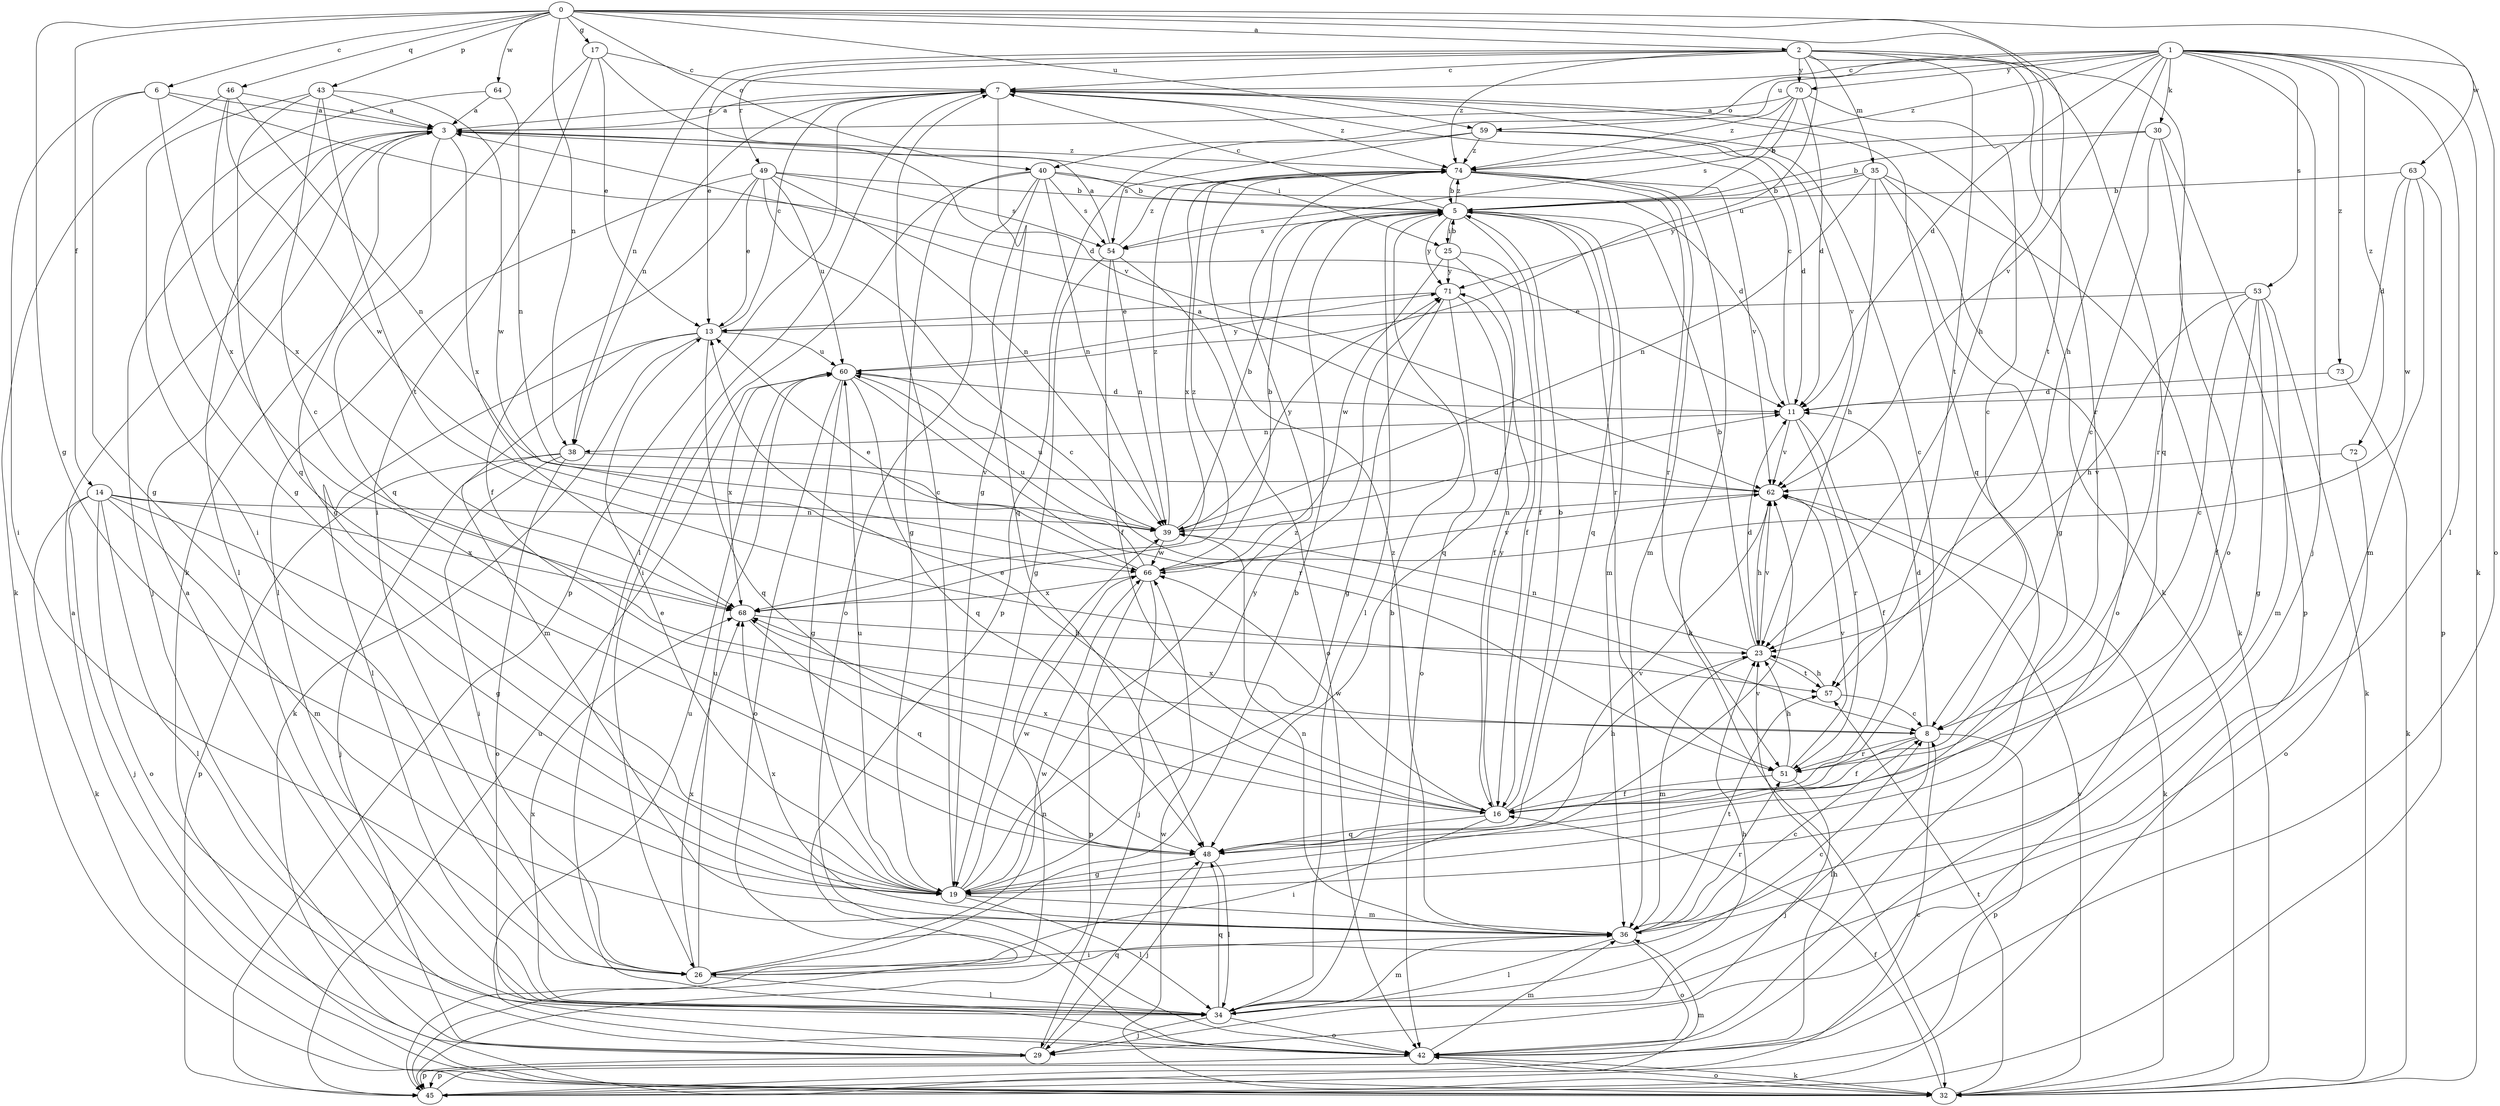 strict digraph  {
0;
1;
2;
3;
5;
6;
7;
8;
11;
13;
14;
16;
17;
19;
23;
25;
26;
29;
30;
32;
34;
35;
36;
38;
39;
40;
42;
43;
45;
46;
48;
49;
51;
53;
54;
57;
59;
60;
62;
63;
64;
66;
68;
70;
71;
72;
73;
74;
0 -> 2  [label=a];
0 -> 6  [label=c];
0 -> 14  [label=f];
0 -> 17  [label=g];
0 -> 19  [label=g];
0 -> 23  [label=h];
0 -> 38  [label=n];
0 -> 40  [label=o];
0 -> 43  [label=p];
0 -> 46  [label=q];
0 -> 57  [label=t];
0 -> 59  [label=u];
0 -> 63  [label=w];
0 -> 64  [label=w];
1 -> 7  [label=c];
1 -> 11  [label=d];
1 -> 23  [label=h];
1 -> 29  [label=j];
1 -> 30  [label=k];
1 -> 32  [label=k];
1 -> 34  [label=l];
1 -> 40  [label=o];
1 -> 42  [label=o];
1 -> 53  [label=s];
1 -> 59  [label=u];
1 -> 62  [label=v];
1 -> 70  [label=y];
1 -> 72  [label=z];
1 -> 73  [label=z];
1 -> 74  [label=z];
2 -> 7  [label=c];
2 -> 13  [label=e];
2 -> 35  [label=m];
2 -> 38  [label=n];
2 -> 42  [label=o];
2 -> 48  [label=q];
2 -> 49  [label=r];
2 -> 51  [label=r];
2 -> 57  [label=t];
2 -> 60  [label=u];
2 -> 70  [label=y];
2 -> 74  [label=z];
3 -> 7  [label=c];
3 -> 19  [label=g];
3 -> 25  [label=i];
3 -> 29  [label=j];
3 -> 34  [label=l];
3 -> 48  [label=q];
3 -> 68  [label=x];
3 -> 74  [label=z];
5 -> 7  [label=c];
5 -> 16  [label=f];
5 -> 25  [label=i];
5 -> 34  [label=l];
5 -> 36  [label=m];
5 -> 48  [label=q];
5 -> 51  [label=r];
5 -> 54  [label=s];
5 -> 71  [label=y];
5 -> 74  [label=z];
6 -> 3  [label=a];
6 -> 11  [label=d];
6 -> 19  [label=g];
6 -> 26  [label=i];
6 -> 68  [label=x];
7 -> 3  [label=a];
7 -> 19  [label=g];
7 -> 32  [label=k];
7 -> 34  [label=l];
7 -> 38  [label=n];
7 -> 45  [label=p];
7 -> 48  [label=q];
7 -> 74  [label=z];
8 -> 11  [label=d];
8 -> 16  [label=f];
8 -> 34  [label=l];
8 -> 45  [label=p];
8 -> 51  [label=r];
8 -> 68  [label=x];
11 -> 7  [label=c];
11 -> 16  [label=f];
11 -> 38  [label=n];
11 -> 51  [label=r];
11 -> 62  [label=v];
13 -> 7  [label=c];
13 -> 32  [label=k];
13 -> 34  [label=l];
13 -> 36  [label=m];
13 -> 48  [label=q];
13 -> 60  [label=u];
14 -> 19  [label=g];
14 -> 29  [label=j];
14 -> 32  [label=k];
14 -> 34  [label=l];
14 -> 36  [label=m];
14 -> 39  [label=n];
14 -> 42  [label=o];
14 -> 68  [label=x];
16 -> 5  [label=b];
16 -> 7  [label=c];
16 -> 13  [label=e];
16 -> 23  [label=h];
16 -> 26  [label=i];
16 -> 48  [label=q];
16 -> 66  [label=w];
16 -> 68  [label=x];
16 -> 71  [label=y];
17 -> 7  [label=c];
17 -> 13  [label=e];
17 -> 26  [label=i];
17 -> 32  [label=k];
17 -> 62  [label=v];
19 -> 7  [label=c];
19 -> 13  [label=e];
19 -> 34  [label=l];
19 -> 36  [label=m];
19 -> 60  [label=u];
19 -> 62  [label=v];
19 -> 66  [label=w];
19 -> 71  [label=y];
19 -> 74  [label=z];
23 -> 5  [label=b];
23 -> 11  [label=d];
23 -> 36  [label=m];
23 -> 39  [label=n];
23 -> 57  [label=t];
23 -> 62  [label=v];
25 -> 5  [label=b];
25 -> 16  [label=f];
25 -> 48  [label=q];
25 -> 66  [label=w];
25 -> 71  [label=y];
26 -> 5  [label=b];
26 -> 8  [label=c];
26 -> 34  [label=l];
26 -> 60  [label=u];
26 -> 66  [label=w];
26 -> 68  [label=x];
29 -> 45  [label=p];
29 -> 48  [label=q];
29 -> 60  [label=u];
30 -> 5  [label=b];
30 -> 8  [label=c];
30 -> 45  [label=p];
30 -> 51  [label=r];
30 -> 74  [label=z];
32 -> 3  [label=a];
32 -> 16  [label=f];
32 -> 42  [label=o];
32 -> 57  [label=t];
32 -> 62  [label=v];
32 -> 66  [label=w];
34 -> 5  [label=b];
34 -> 23  [label=h];
34 -> 29  [label=j];
34 -> 36  [label=m];
34 -> 42  [label=o];
34 -> 48  [label=q];
34 -> 68  [label=x];
35 -> 5  [label=b];
35 -> 19  [label=g];
35 -> 23  [label=h];
35 -> 32  [label=k];
35 -> 39  [label=n];
35 -> 42  [label=o];
35 -> 71  [label=y];
36 -> 8  [label=c];
36 -> 26  [label=i];
36 -> 34  [label=l];
36 -> 39  [label=n];
36 -> 42  [label=o];
36 -> 51  [label=r];
36 -> 57  [label=t];
36 -> 68  [label=x];
36 -> 74  [label=z];
38 -> 26  [label=i];
38 -> 29  [label=j];
38 -> 42  [label=o];
38 -> 45  [label=p];
38 -> 62  [label=v];
39 -> 5  [label=b];
39 -> 11  [label=d];
39 -> 60  [label=u];
39 -> 66  [label=w];
39 -> 71  [label=y];
39 -> 74  [label=z];
40 -> 5  [label=b];
40 -> 11  [label=d];
40 -> 19  [label=g];
40 -> 26  [label=i];
40 -> 39  [label=n];
40 -> 42  [label=o];
40 -> 48  [label=q];
40 -> 54  [label=s];
42 -> 3  [label=a];
42 -> 32  [label=k];
42 -> 36  [label=m];
42 -> 45  [label=p];
43 -> 3  [label=a];
43 -> 8  [label=c];
43 -> 26  [label=i];
43 -> 48  [label=q];
43 -> 57  [label=t];
43 -> 66  [label=w];
45 -> 8  [label=c];
45 -> 23  [label=h];
45 -> 36  [label=m];
45 -> 39  [label=n];
45 -> 60  [label=u];
46 -> 3  [label=a];
46 -> 32  [label=k];
46 -> 39  [label=n];
46 -> 66  [label=w];
46 -> 68  [label=x];
48 -> 19  [label=g];
48 -> 29  [label=j];
48 -> 34  [label=l];
48 -> 62  [label=v];
49 -> 5  [label=b];
49 -> 8  [label=c];
49 -> 13  [label=e];
49 -> 16  [label=f];
49 -> 34  [label=l];
49 -> 39  [label=n];
49 -> 54  [label=s];
49 -> 60  [label=u];
51 -> 16  [label=f];
51 -> 23  [label=h];
51 -> 29  [label=j];
51 -> 62  [label=v];
53 -> 8  [label=c];
53 -> 13  [label=e];
53 -> 16  [label=f];
53 -> 19  [label=g];
53 -> 23  [label=h];
53 -> 32  [label=k];
53 -> 36  [label=m];
54 -> 3  [label=a];
54 -> 16  [label=f];
54 -> 19  [label=g];
54 -> 39  [label=n];
54 -> 42  [label=o];
54 -> 74  [label=z];
57 -> 8  [label=c];
57 -> 23  [label=h];
59 -> 11  [label=d];
59 -> 45  [label=p];
59 -> 54  [label=s];
59 -> 62  [label=v];
59 -> 74  [label=z];
60 -> 11  [label=d];
60 -> 19  [label=g];
60 -> 42  [label=o];
60 -> 48  [label=q];
60 -> 51  [label=r];
60 -> 68  [label=x];
60 -> 71  [label=y];
62 -> 3  [label=a];
62 -> 23  [label=h];
62 -> 32  [label=k];
62 -> 39  [label=n];
63 -> 5  [label=b];
63 -> 11  [label=d];
63 -> 36  [label=m];
63 -> 45  [label=p];
63 -> 66  [label=w];
64 -> 3  [label=a];
64 -> 19  [label=g];
64 -> 39  [label=n];
66 -> 5  [label=b];
66 -> 13  [label=e];
66 -> 29  [label=j];
66 -> 45  [label=p];
66 -> 60  [label=u];
66 -> 62  [label=v];
66 -> 68  [label=x];
68 -> 23  [label=h];
68 -> 48  [label=q];
68 -> 74  [label=z];
70 -> 3  [label=a];
70 -> 5  [label=b];
70 -> 8  [label=c];
70 -> 11  [label=d];
70 -> 54  [label=s];
70 -> 74  [label=z];
71 -> 13  [label=e];
71 -> 16  [label=f];
71 -> 19  [label=g];
71 -> 42  [label=o];
72 -> 42  [label=o];
72 -> 62  [label=v];
73 -> 11  [label=d];
73 -> 32  [label=k];
74 -> 5  [label=b];
74 -> 32  [label=k];
74 -> 36  [label=m];
74 -> 51  [label=r];
74 -> 62  [label=v];
74 -> 68  [label=x];
}
